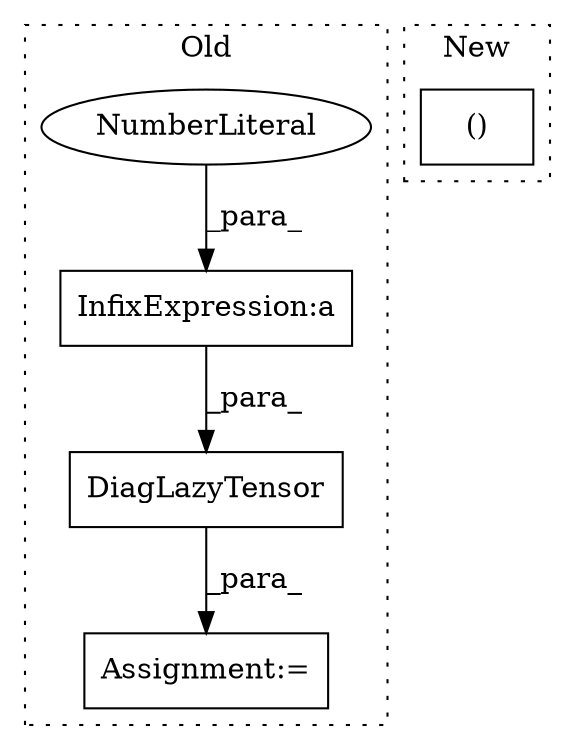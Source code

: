 digraph G {
subgraph cluster0 {
1 [label="DiagLazyTensor" a="32" s="3872,3897" l="15,1" shape="box"];
3 [label="InfixExpression:a" a="27" s="3893" l="3" shape="box"];
4 [label="NumberLiteral" a="34" s="3896" l="1" shape="ellipse"];
5 [label="Assignment:=" a="7" s="3871" l="1" shape="box"];
label = "Old";
style="dotted";
}
subgraph cluster1 {
2 [label="()" a="106" s="3712" l="31" shape="box"];
label = "New";
style="dotted";
}
1 -> 5 [label="_para_"];
3 -> 1 [label="_para_"];
4 -> 3 [label="_para_"];
}